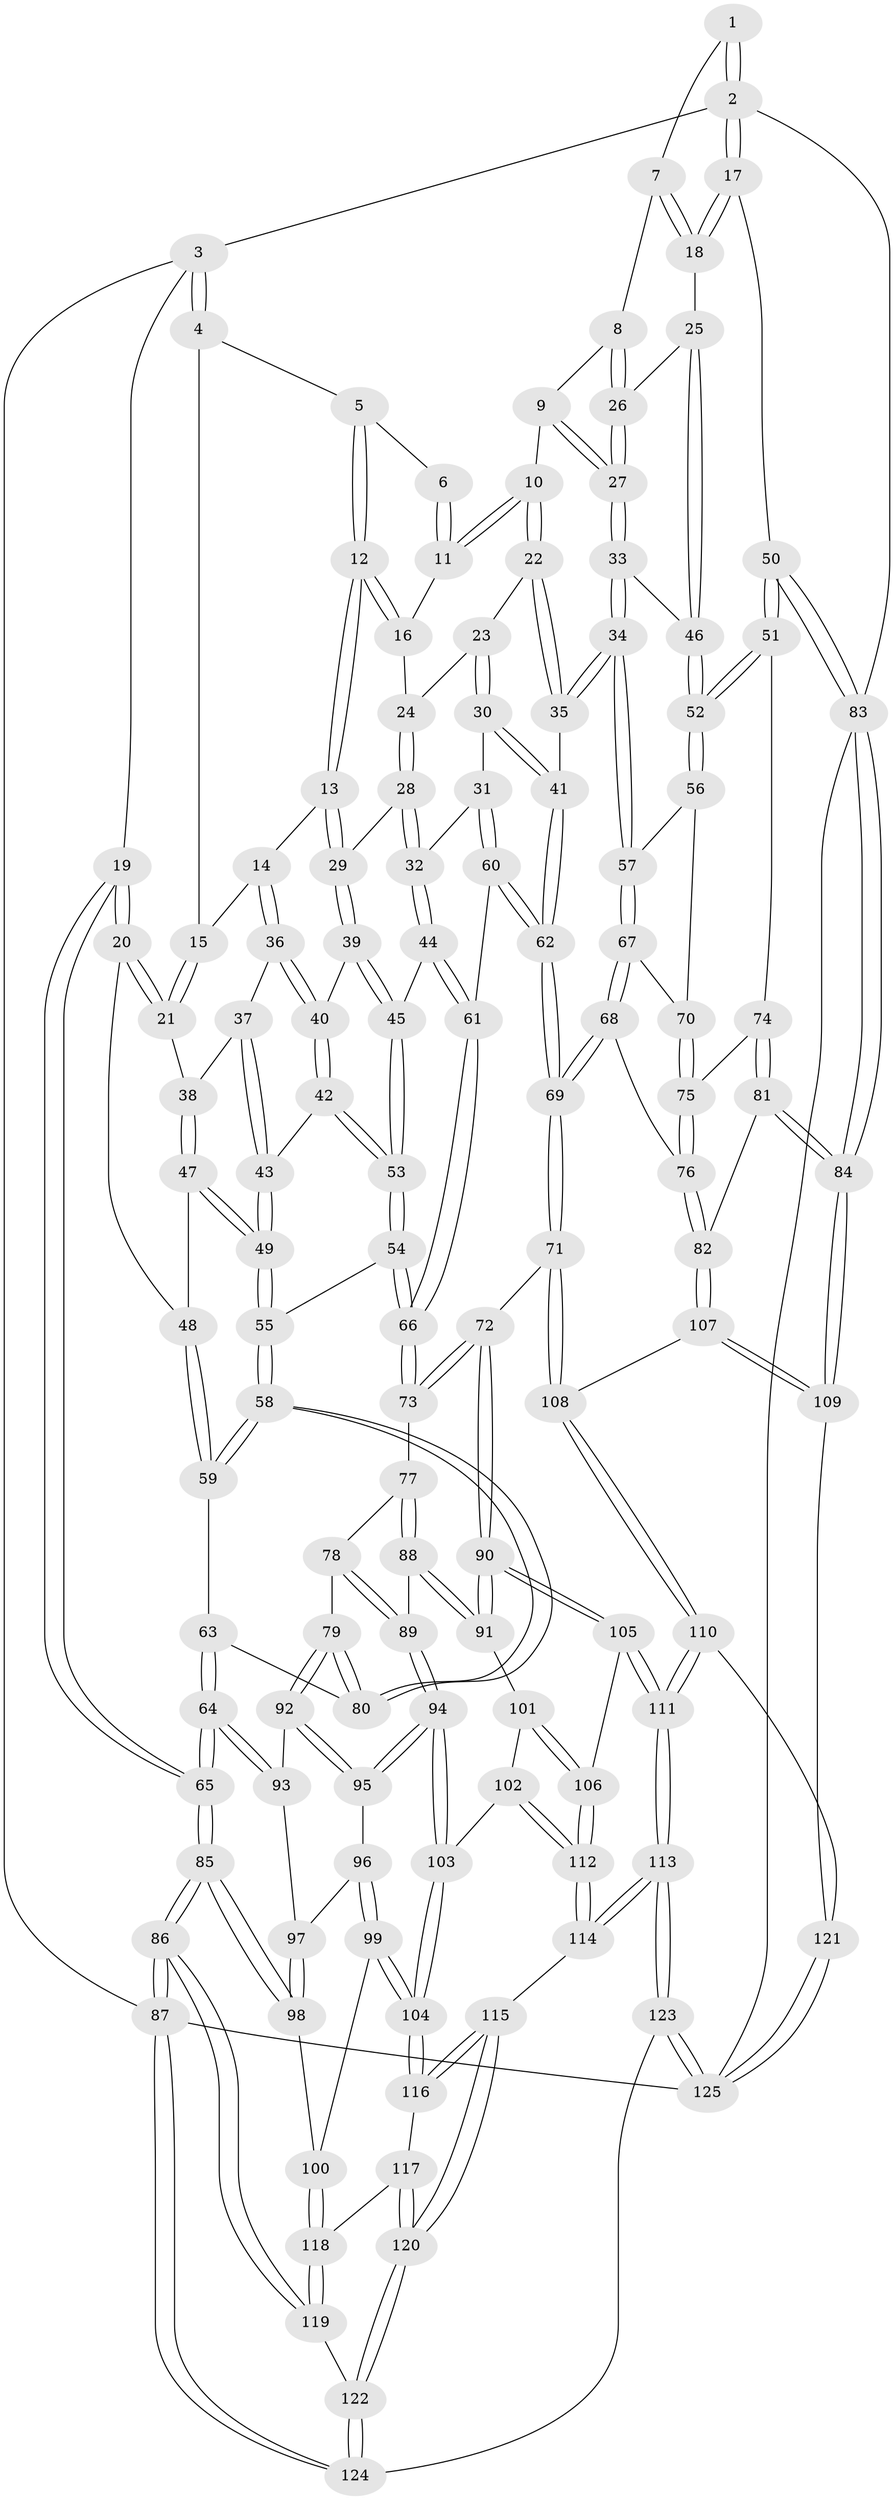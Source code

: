 // coarse degree distribution, {4: 0.5, 5: 0.37142857142857144, 3: 0.08571428571428572, 6: 0.04285714285714286}
// Generated by graph-tools (version 1.1) at 2025/42/03/06/25 10:42:26]
// undirected, 125 vertices, 309 edges
graph export_dot {
graph [start="1"]
  node [color=gray90,style=filled];
  1 [pos="+0.8108237414494733+0"];
  2 [pos="+1+0"];
  3 [pos="+0+0"];
  4 [pos="+0.24995619782984443+0"];
  5 [pos="+0.3953239817235994+0"];
  6 [pos="+0.4780308573234898+0"];
  7 [pos="+0.7958899425823596+0"];
  8 [pos="+0.766085970059111+0.05007948129868149"];
  9 [pos="+0.7538665928438494+0.06381798796564873"];
  10 [pos="+0.690216139010775+0.10181478851273203"];
  11 [pos="+0.5888923580303463+0.032327596114448874"];
  12 [pos="+0.3920537902001111+0.06575813719151762"];
  13 [pos="+0.3800230130296281+0.09195984801719224"];
  14 [pos="+0.32979075728379437+0.11799792860858388"];
  15 [pos="+0.19353285769989143+0.06532271118686321"];
  16 [pos="+0.5271776477670161+0.11157742169721072"];
  17 [pos="+1+0.16199225341443924"];
  18 [pos="+1+0.15339870417598445"];
  19 [pos="+0+0.05752914381116433"];
  20 [pos="+0+0.10987050348969517"];
  21 [pos="+0.11802041945945421+0.1408456657091595"];
  22 [pos="+0.6695312144240644+0.13924477173937327"];
  23 [pos="+0.5636626854177228+0.1386629082066394"];
  24 [pos="+0.543809474623324+0.13392708251369687"];
  25 [pos="+0.9512273714564498+0.162960197997728"];
  26 [pos="+0.9325145928145127+0.16048932797772056"];
  27 [pos="+0.8062660082378517+0.23001195018665463"];
  28 [pos="+0.5104361449794069+0.21567574960530828"];
  29 [pos="+0.42088490231612424+0.19721155993757505"];
  30 [pos="+0.5896494212826577+0.28848702800904447"];
  31 [pos="+0.5740417753641177+0.2881052567158569"];
  32 [pos="+0.5702033832499933+0.28728025439159866"];
  33 [pos="+0.7970612270967803+0.24793006481423596"];
  34 [pos="+0.6919448313710844+0.31028122062745567"];
  35 [pos="+0.6653601875440208+0.2921381497742324"];
  36 [pos="+0.29160000393445157+0.160713753208332"];
  37 [pos="+0.24488411190404244+0.18808118943455285"];
  38 [pos="+0.19117975661084502+0.2021024797922715"];
  39 [pos="+0.4065851258742456+0.2432733379153412"];
  40 [pos="+0.33580790178293296+0.2663178979055671"];
  41 [pos="+0.6356835105868952+0.2944983087014526"];
  42 [pos="+0.33553172699862965+0.2666243194867042"];
  43 [pos="+0.30213290857093206+0.2819828876821138"];
  44 [pos="+0.4632536532939727+0.3313475222112308"];
  45 [pos="+0.4353884304262777+0.31808729273127473"];
  46 [pos="+0.8782794886772944+0.29954296792622925"];
  47 [pos="+0.18813038840639226+0.2914814228140709"];
  48 [pos="+0.08945111513107387+0.31681010701542994"];
  49 [pos="+0.24213262413712086+0.3559448405322814"];
  50 [pos="+1+0.4294826527011933"];
  51 [pos="+0.9231880958325894+0.40688331131036365"];
  52 [pos="+0.9185835518190671+0.4040623082919934"];
  53 [pos="+0.36865014316720224+0.35514221055645184"];
  54 [pos="+0.3271185066864201+0.4031989491875907"];
  55 [pos="+0.2533109092870076+0.40153765100185024"];
  56 [pos="+0.8551245507275497+0.3957217610983095"];
  57 [pos="+0.714289804536007+0.36227166856042337"];
  58 [pos="+0.2182294178010896+0.4513700541927582"];
  59 [pos="+0.08314125729907154+0.3671783320805647"];
  60 [pos="+0.5166783211693012+0.43776281179222826"];
  61 [pos="+0.47111010777094503+0.41766446805640356"];
  62 [pos="+0.5447903496411356+0.46234732215119106"];
  63 [pos="+0.015574191613091022+0.43413997903170876"];
  64 [pos="+0+0.5013883089242936"];
  65 [pos="+0+0.5336406865961717"];
  66 [pos="+0.39911261181449553+0.45984448938533645"];
  67 [pos="+0.7044212439848823+0.4057859890339783"];
  68 [pos="+0.6414246594644657+0.5403945751528927"];
  69 [pos="+0.5959441042835778+0.5547868255616437"];
  70 [pos="+0.7876563958441952+0.47944249236065173"];
  71 [pos="+0.5583874249837408+0.5972406643267613"];
  72 [pos="+0.5423238830600037+0.6017129066110086"];
  73 [pos="+0.4011723766176173+0.4914338433602784"];
  74 [pos="+0.8593660146796989+0.49124468566667845"];
  75 [pos="+0.7993385976884723+0.50208868221616"];
  76 [pos="+0.7359232643062757+0.5846539272791068"];
  77 [pos="+0.3730277051429202+0.5241173973980984"];
  78 [pos="+0.29917068638377897+0.5254929966334743"];
  79 [pos="+0.21457746978064055+0.4648480293543866"];
  80 [pos="+0.2148257110876737+0.4623625039140074"];
  81 [pos="+0.8563535814546456+0.5931752451355744"];
  82 [pos="+0.7447412560542428+0.5935489420569338"];
  83 [pos="+1+0.7204984316652071"];
  84 [pos="+1+0.7266682960938385"];
  85 [pos="+0+0.6099824023997087"];
  86 [pos="+0+1"];
  87 [pos="+0+1"];
  88 [pos="+0.3687486590212947+0.5852480113050711"];
  89 [pos="+0.3074835612208534+0.5852137611596065"];
  90 [pos="+0.5212713687769173+0.6176269501409625"];
  91 [pos="+0.3714772206497909+0.5895798763185219"];
  92 [pos="+0.2055603160194199+0.4820291537226118"];
  93 [pos="+0.20182654011440632+0.484089338697372"];
  94 [pos="+0.24894623179122377+0.6483538421709139"];
  95 [pos="+0.2194049468022921+0.5833457928867362"];
  96 [pos="+0.1502500529088148+0.6009850124362841"];
  97 [pos="+0.11198730554771665+0.5595858943203288"];
  98 [pos="+0+0.6231023630929297"];
  99 [pos="+0.14405594085309714+0.6312550344327803"];
  100 [pos="+0.0187951249551619+0.6645628489101074"];
  101 [pos="+0.3627584106998046+0.6279129308259062"];
  102 [pos="+0.301309828082499+0.6822304345052039"];
  103 [pos="+0.24925426106497647+0.6798554800348676"];
  104 [pos="+0.2450533212666115+0.6846181920679854"];
  105 [pos="+0.49923540813952066+0.6467109208863067"];
  106 [pos="+0.4492242797810015+0.6931468466229218"];
  107 [pos="+0.7556635862405916+0.7083725053047574"];
  108 [pos="+0.6456732740787029+0.7678208356164995"];
  109 [pos="+0.9026635690589588+0.7856719603892484"];
  110 [pos="+0.6233877559066907+0.8540751228303636"];
  111 [pos="+0.573255649603794+0.9078934306538107"];
  112 [pos="+0.4166655648042736+0.7442417375431277"];
  113 [pos="+0.5620789279676437+0.9227146443701593"];
  114 [pos="+0.41918534898475623+0.8419955460064823"];
  115 [pos="+0.410802977269771+0.8444240429990825"];
  116 [pos="+0.23120926895023494+0.71115185202116"];
  117 [pos="+0.1964456979199754+0.7531943727412632"];
  118 [pos="+0.17228108618654114+0.7659186566410879"];
  119 [pos="+0.15714623853927306+0.8056833784299158"];
  120 [pos="+0.33966175313078417+0.8789650356440735"];
  121 [pos="+0.8372016658556208+0.8619673222686528"];
  122 [pos="+0.23696025200757828+1"];
  123 [pos="+0.5900926992714076+1"];
  124 [pos="+0.17532763544625363+1"];
  125 [pos="+0.804743471478413+1"];
  1 -- 2;
  1 -- 2;
  1 -- 7;
  2 -- 3;
  2 -- 17;
  2 -- 17;
  2 -- 83;
  3 -- 4;
  3 -- 4;
  3 -- 19;
  3 -- 87;
  4 -- 5;
  4 -- 15;
  5 -- 6;
  5 -- 12;
  5 -- 12;
  6 -- 11;
  6 -- 11;
  7 -- 8;
  7 -- 18;
  7 -- 18;
  8 -- 9;
  8 -- 26;
  8 -- 26;
  9 -- 10;
  9 -- 27;
  9 -- 27;
  10 -- 11;
  10 -- 11;
  10 -- 22;
  10 -- 22;
  11 -- 16;
  12 -- 13;
  12 -- 13;
  12 -- 16;
  12 -- 16;
  13 -- 14;
  13 -- 29;
  13 -- 29;
  14 -- 15;
  14 -- 36;
  14 -- 36;
  15 -- 21;
  15 -- 21;
  16 -- 24;
  17 -- 18;
  17 -- 18;
  17 -- 50;
  18 -- 25;
  19 -- 20;
  19 -- 20;
  19 -- 65;
  19 -- 65;
  20 -- 21;
  20 -- 21;
  20 -- 48;
  21 -- 38;
  22 -- 23;
  22 -- 35;
  22 -- 35;
  23 -- 24;
  23 -- 30;
  23 -- 30;
  24 -- 28;
  24 -- 28;
  25 -- 26;
  25 -- 46;
  25 -- 46;
  26 -- 27;
  26 -- 27;
  27 -- 33;
  27 -- 33;
  28 -- 29;
  28 -- 32;
  28 -- 32;
  29 -- 39;
  29 -- 39;
  30 -- 31;
  30 -- 41;
  30 -- 41;
  31 -- 32;
  31 -- 60;
  31 -- 60;
  32 -- 44;
  32 -- 44;
  33 -- 34;
  33 -- 34;
  33 -- 46;
  34 -- 35;
  34 -- 35;
  34 -- 57;
  34 -- 57;
  35 -- 41;
  36 -- 37;
  36 -- 40;
  36 -- 40;
  37 -- 38;
  37 -- 43;
  37 -- 43;
  38 -- 47;
  38 -- 47;
  39 -- 40;
  39 -- 45;
  39 -- 45;
  40 -- 42;
  40 -- 42;
  41 -- 62;
  41 -- 62;
  42 -- 43;
  42 -- 53;
  42 -- 53;
  43 -- 49;
  43 -- 49;
  44 -- 45;
  44 -- 61;
  44 -- 61;
  45 -- 53;
  45 -- 53;
  46 -- 52;
  46 -- 52;
  47 -- 48;
  47 -- 49;
  47 -- 49;
  48 -- 59;
  48 -- 59;
  49 -- 55;
  49 -- 55;
  50 -- 51;
  50 -- 51;
  50 -- 83;
  50 -- 83;
  51 -- 52;
  51 -- 52;
  51 -- 74;
  52 -- 56;
  52 -- 56;
  53 -- 54;
  53 -- 54;
  54 -- 55;
  54 -- 66;
  54 -- 66;
  55 -- 58;
  55 -- 58;
  56 -- 57;
  56 -- 70;
  57 -- 67;
  57 -- 67;
  58 -- 59;
  58 -- 59;
  58 -- 80;
  58 -- 80;
  59 -- 63;
  60 -- 61;
  60 -- 62;
  60 -- 62;
  61 -- 66;
  61 -- 66;
  62 -- 69;
  62 -- 69;
  63 -- 64;
  63 -- 64;
  63 -- 80;
  64 -- 65;
  64 -- 65;
  64 -- 93;
  64 -- 93;
  65 -- 85;
  65 -- 85;
  66 -- 73;
  66 -- 73;
  67 -- 68;
  67 -- 68;
  67 -- 70;
  68 -- 69;
  68 -- 69;
  68 -- 76;
  69 -- 71;
  69 -- 71;
  70 -- 75;
  70 -- 75;
  71 -- 72;
  71 -- 108;
  71 -- 108;
  72 -- 73;
  72 -- 73;
  72 -- 90;
  72 -- 90;
  73 -- 77;
  74 -- 75;
  74 -- 81;
  74 -- 81;
  75 -- 76;
  75 -- 76;
  76 -- 82;
  76 -- 82;
  77 -- 78;
  77 -- 88;
  77 -- 88;
  78 -- 79;
  78 -- 89;
  78 -- 89;
  79 -- 80;
  79 -- 80;
  79 -- 92;
  79 -- 92;
  81 -- 82;
  81 -- 84;
  81 -- 84;
  82 -- 107;
  82 -- 107;
  83 -- 84;
  83 -- 84;
  83 -- 125;
  84 -- 109;
  84 -- 109;
  85 -- 86;
  85 -- 86;
  85 -- 98;
  85 -- 98;
  86 -- 87;
  86 -- 87;
  86 -- 119;
  86 -- 119;
  87 -- 124;
  87 -- 124;
  87 -- 125;
  88 -- 89;
  88 -- 91;
  88 -- 91;
  89 -- 94;
  89 -- 94;
  90 -- 91;
  90 -- 91;
  90 -- 105;
  90 -- 105;
  91 -- 101;
  92 -- 93;
  92 -- 95;
  92 -- 95;
  93 -- 97;
  94 -- 95;
  94 -- 95;
  94 -- 103;
  94 -- 103;
  95 -- 96;
  96 -- 97;
  96 -- 99;
  96 -- 99;
  97 -- 98;
  97 -- 98;
  98 -- 100;
  99 -- 100;
  99 -- 104;
  99 -- 104;
  100 -- 118;
  100 -- 118;
  101 -- 102;
  101 -- 106;
  101 -- 106;
  102 -- 103;
  102 -- 112;
  102 -- 112;
  103 -- 104;
  103 -- 104;
  104 -- 116;
  104 -- 116;
  105 -- 106;
  105 -- 111;
  105 -- 111;
  106 -- 112;
  106 -- 112;
  107 -- 108;
  107 -- 109;
  107 -- 109;
  108 -- 110;
  108 -- 110;
  109 -- 121;
  110 -- 111;
  110 -- 111;
  110 -- 121;
  111 -- 113;
  111 -- 113;
  112 -- 114;
  112 -- 114;
  113 -- 114;
  113 -- 114;
  113 -- 123;
  113 -- 123;
  114 -- 115;
  115 -- 116;
  115 -- 116;
  115 -- 120;
  115 -- 120;
  116 -- 117;
  117 -- 118;
  117 -- 120;
  117 -- 120;
  118 -- 119;
  118 -- 119;
  119 -- 122;
  120 -- 122;
  120 -- 122;
  121 -- 125;
  121 -- 125;
  122 -- 124;
  122 -- 124;
  123 -- 124;
  123 -- 125;
  123 -- 125;
}
